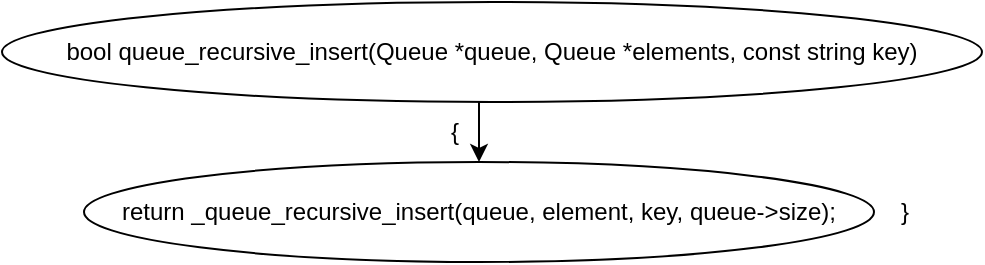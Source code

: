 <mxfile version="20.8.16" type="device"><diagram name="Страница 1" id="SgqcV40MJ3t_mfMI4ZV-"><mxGraphModel dx="1050" dy="629" grid="1" gridSize="10" guides="1" tooltips="1" connect="1" arrows="1" fold="1" page="1" pageScale="1" pageWidth="827" pageHeight="1169" math="0" shadow="0"><root><mxCell id="0"/><mxCell id="1" parent="0"/><mxCell id="2PkWovQnxGd1jn66NHk7-3" style="edgeStyle=orthogonalEdgeStyle;rounded=0;orthogonalLoop=1;jettySize=auto;html=1;exitX=0.5;exitY=1;exitDx=0;exitDy=0;entryX=0.5;entryY=0;entryDx=0;entryDy=0;" parent="1" source="2PkWovQnxGd1jn66NHk7-1" target="2PkWovQnxGd1jn66NHk7-2" edge="1"><mxGeometry relative="1" as="geometry"/></mxCell><mxCell id="2PkWovQnxGd1jn66NHk7-1" value="bool queue_recursive_insert(Queue *queue, Queue *elements, const string key)" style="ellipse;whiteSpace=wrap;html=1;" parent="1" vertex="1"><mxGeometry x="169" y="40" width="490" height="50" as="geometry"/></mxCell><mxCell id="2PkWovQnxGd1jn66NHk7-2" value="return _queue_recursive_insert(queue, element, key, queue-&amp;gt;size);" style="ellipse;whiteSpace=wrap;html=1;" parent="1" vertex="1"><mxGeometry x="210" y="120" width="395" height="50" as="geometry"/></mxCell><mxCell id="2PkWovQnxGd1jn66NHk7-4" value="{" style="text;html=1;align=center;verticalAlign=middle;resizable=0;points=[];autosize=1;strokeColor=none;fillColor=none;" parent="1" vertex="1"><mxGeometry x="380" y="90" width="30" height="30" as="geometry"/></mxCell><mxCell id="2PkWovQnxGd1jn66NHk7-6" value="}" style="text;html=1;align=center;verticalAlign=middle;resizable=0;points=[];autosize=1;strokeColor=none;fillColor=none;" parent="1" vertex="1"><mxGeometry x="605" y="130" width="30" height="30" as="geometry"/></mxCell></root></mxGraphModel></diagram></mxfile>